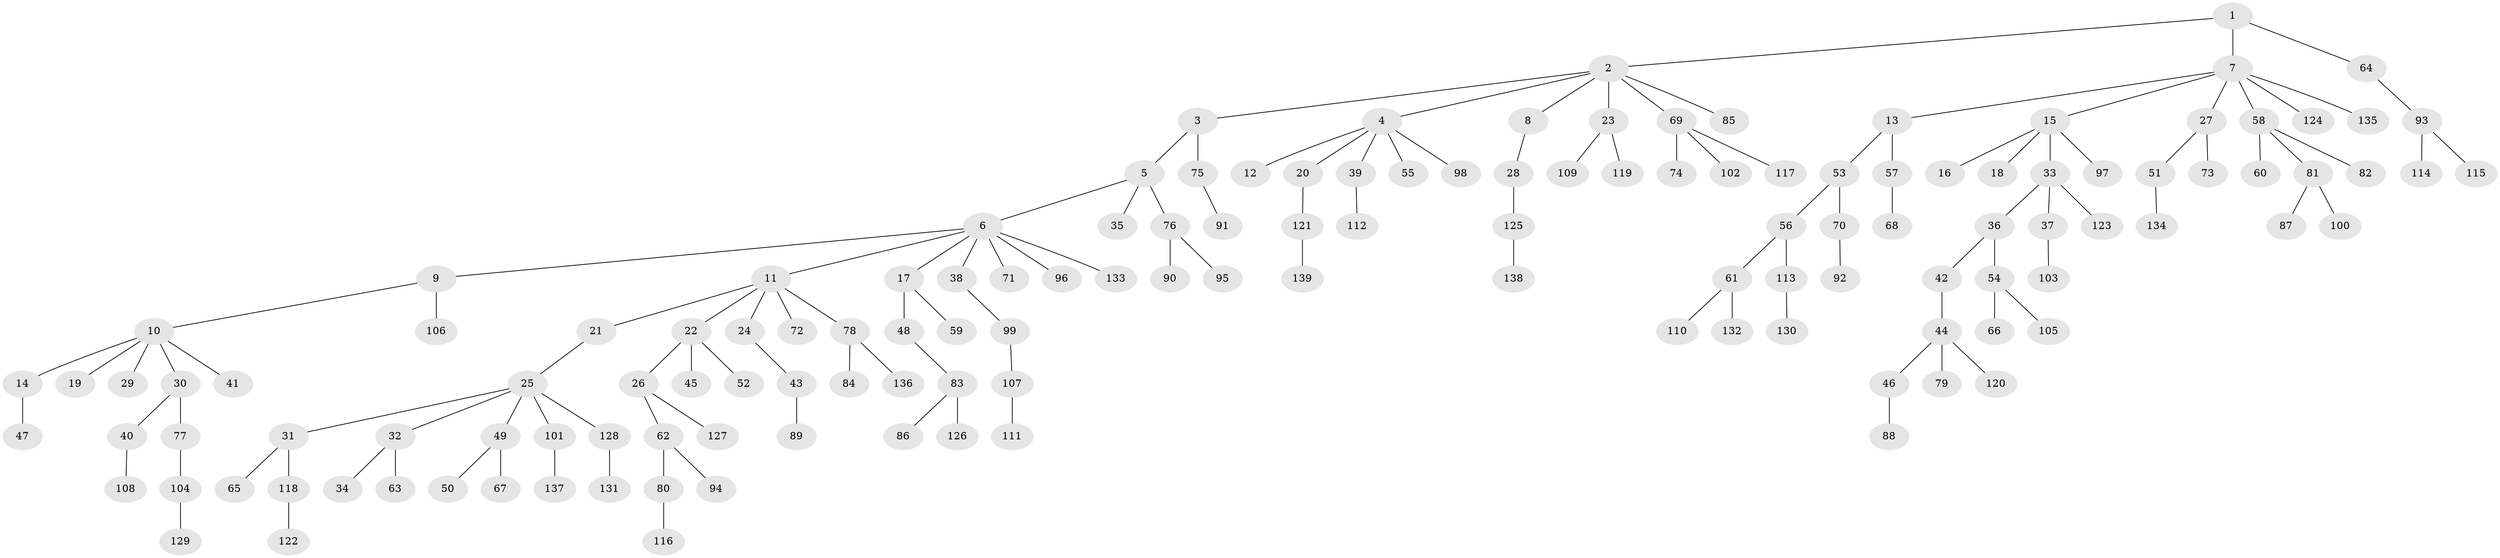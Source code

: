 // Generated by graph-tools (version 1.1) at 2025/15/03/09/25 04:15:37]
// undirected, 139 vertices, 138 edges
graph export_dot {
graph [start="1"]
  node [color=gray90,style=filled];
  1;
  2;
  3;
  4;
  5;
  6;
  7;
  8;
  9;
  10;
  11;
  12;
  13;
  14;
  15;
  16;
  17;
  18;
  19;
  20;
  21;
  22;
  23;
  24;
  25;
  26;
  27;
  28;
  29;
  30;
  31;
  32;
  33;
  34;
  35;
  36;
  37;
  38;
  39;
  40;
  41;
  42;
  43;
  44;
  45;
  46;
  47;
  48;
  49;
  50;
  51;
  52;
  53;
  54;
  55;
  56;
  57;
  58;
  59;
  60;
  61;
  62;
  63;
  64;
  65;
  66;
  67;
  68;
  69;
  70;
  71;
  72;
  73;
  74;
  75;
  76;
  77;
  78;
  79;
  80;
  81;
  82;
  83;
  84;
  85;
  86;
  87;
  88;
  89;
  90;
  91;
  92;
  93;
  94;
  95;
  96;
  97;
  98;
  99;
  100;
  101;
  102;
  103;
  104;
  105;
  106;
  107;
  108;
  109;
  110;
  111;
  112;
  113;
  114;
  115;
  116;
  117;
  118;
  119;
  120;
  121;
  122;
  123;
  124;
  125;
  126;
  127;
  128;
  129;
  130;
  131;
  132;
  133;
  134;
  135;
  136;
  137;
  138;
  139;
  1 -- 2;
  1 -- 7;
  1 -- 64;
  2 -- 3;
  2 -- 4;
  2 -- 8;
  2 -- 23;
  2 -- 69;
  2 -- 85;
  3 -- 5;
  3 -- 75;
  4 -- 12;
  4 -- 20;
  4 -- 39;
  4 -- 55;
  4 -- 98;
  5 -- 6;
  5 -- 35;
  5 -- 76;
  6 -- 9;
  6 -- 11;
  6 -- 17;
  6 -- 38;
  6 -- 71;
  6 -- 96;
  6 -- 133;
  7 -- 13;
  7 -- 15;
  7 -- 27;
  7 -- 58;
  7 -- 124;
  7 -- 135;
  8 -- 28;
  9 -- 10;
  9 -- 106;
  10 -- 14;
  10 -- 19;
  10 -- 29;
  10 -- 30;
  10 -- 41;
  11 -- 21;
  11 -- 22;
  11 -- 24;
  11 -- 72;
  11 -- 78;
  13 -- 53;
  13 -- 57;
  14 -- 47;
  15 -- 16;
  15 -- 18;
  15 -- 33;
  15 -- 97;
  17 -- 48;
  17 -- 59;
  20 -- 121;
  21 -- 25;
  22 -- 26;
  22 -- 45;
  22 -- 52;
  23 -- 109;
  23 -- 119;
  24 -- 43;
  25 -- 31;
  25 -- 32;
  25 -- 49;
  25 -- 101;
  25 -- 128;
  26 -- 62;
  26 -- 127;
  27 -- 51;
  27 -- 73;
  28 -- 125;
  30 -- 40;
  30 -- 77;
  31 -- 65;
  31 -- 118;
  32 -- 34;
  32 -- 63;
  33 -- 36;
  33 -- 37;
  33 -- 123;
  36 -- 42;
  36 -- 54;
  37 -- 103;
  38 -- 99;
  39 -- 112;
  40 -- 108;
  42 -- 44;
  43 -- 89;
  44 -- 46;
  44 -- 79;
  44 -- 120;
  46 -- 88;
  48 -- 83;
  49 -- 50;
  49 -- 67;
  51 -- 134;
  53 -- 56;
  53 -- 70;
  54 -- 66;
  54 -- 105;
  56 -- 61;
  56 -- 113;
  57 -- 68;
  58 -- 60;
  58 -- 81;
  58 -- 82;
  61 -- 110;
  61 -- 132;
  62 -- 80;
  62 -- 94;
  64 -- 93;
  69 -- 74;
  69 -- 102;
  69 -- 117;
  70 -- 92;
  75 -- 91;
  76 -- 90;
  76 -- 95;
  77 -- 104;
  78 -- 84;
  78 -- 136;
  80 -- 116;
  81 -- 87;
  81 -- 100;
  83 -- 86;
  83 -- 126;
  93 -- 114;
  93 -- 115;
  99 -- 107;
  101 -- 137;
  104 -- 129;
  107 -- 111;
  113 -- 130;
  118 -- 122;
  121 -- 139;
  125 -- 138;
  128 -- 131;
}
